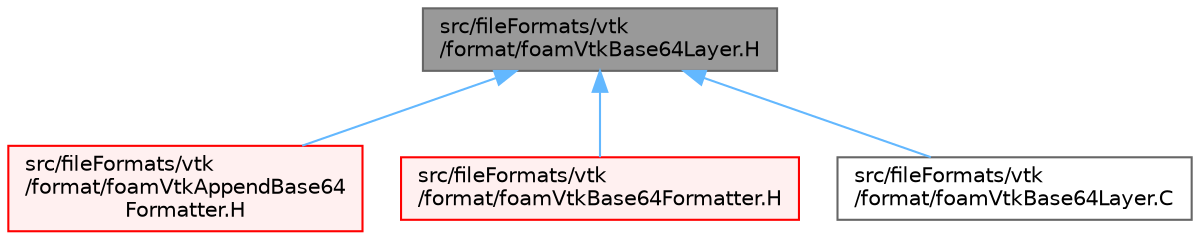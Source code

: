 digraph "src/fileFormats/vtk/format/foamVtkBase64Layer.H"
{
 // LATEX_PDF_SIZE
  bgcolor="transparent";
  edge [fontname=Helvetica,fontsize=10,labelfontname=Helvetica,labelfontsize=10];
  node [fontname=Helvetica,fontsize=10,shape=box,height=0.2,width=0.4];
  Node1 [id="Node000001",label="src/fileFormats/vtk\l/format/foamVtkBase64Layer.H",height=0.2,width=0.4,color="gray40", fillcolor="grey60", style="filled", fontcolor="black",tooltip=" "];
  Node1 -> Node2 [id="edge1_Node000001_Node000002",dir="back",color="steelblue1",style="solid",tooltip=" "];
  Node2 [id="Node000002",label="src/fileFormats/vtk\l/format/foamVtkAppendBase64\lFormatter.H",height=0.2,width=0.4,color="red", fillcolor="#FFF0F0", style="filled",URL="$foamVtkAppendBase64Formatter_8H.html",tooltip=" "];
  Node1 -> Node5 [id="edge2_Node000001_Node000005",dir="back",color="steelblue1",style="solid",tooltip=" "];
  Node5 [id="Node000005",label="src/fileFormats/vtk\l/format/foamVtkBase64Formatter.H",height=0.2,width=0.4,color="red", fillcolor="#FFF0F0", style="filled",URL="$foamVtkBase64Formatter_8H.html",tooltip=" "];
  Node1 -> Node7 [id="edge3_Node000001_Node000007",dir="back",color="steelblue1",style="solid",tooltip=" "];
  Node7 [id="Node000007",label="src/fileFormats/vtk\l/format/foamVtkBase64Layer.C",height=0.2,width=0.4,color="grey40", fillcolor="white", style="filled",URL="$foamVtkBase64Layer_8C.html",tooltip=" "];
}
